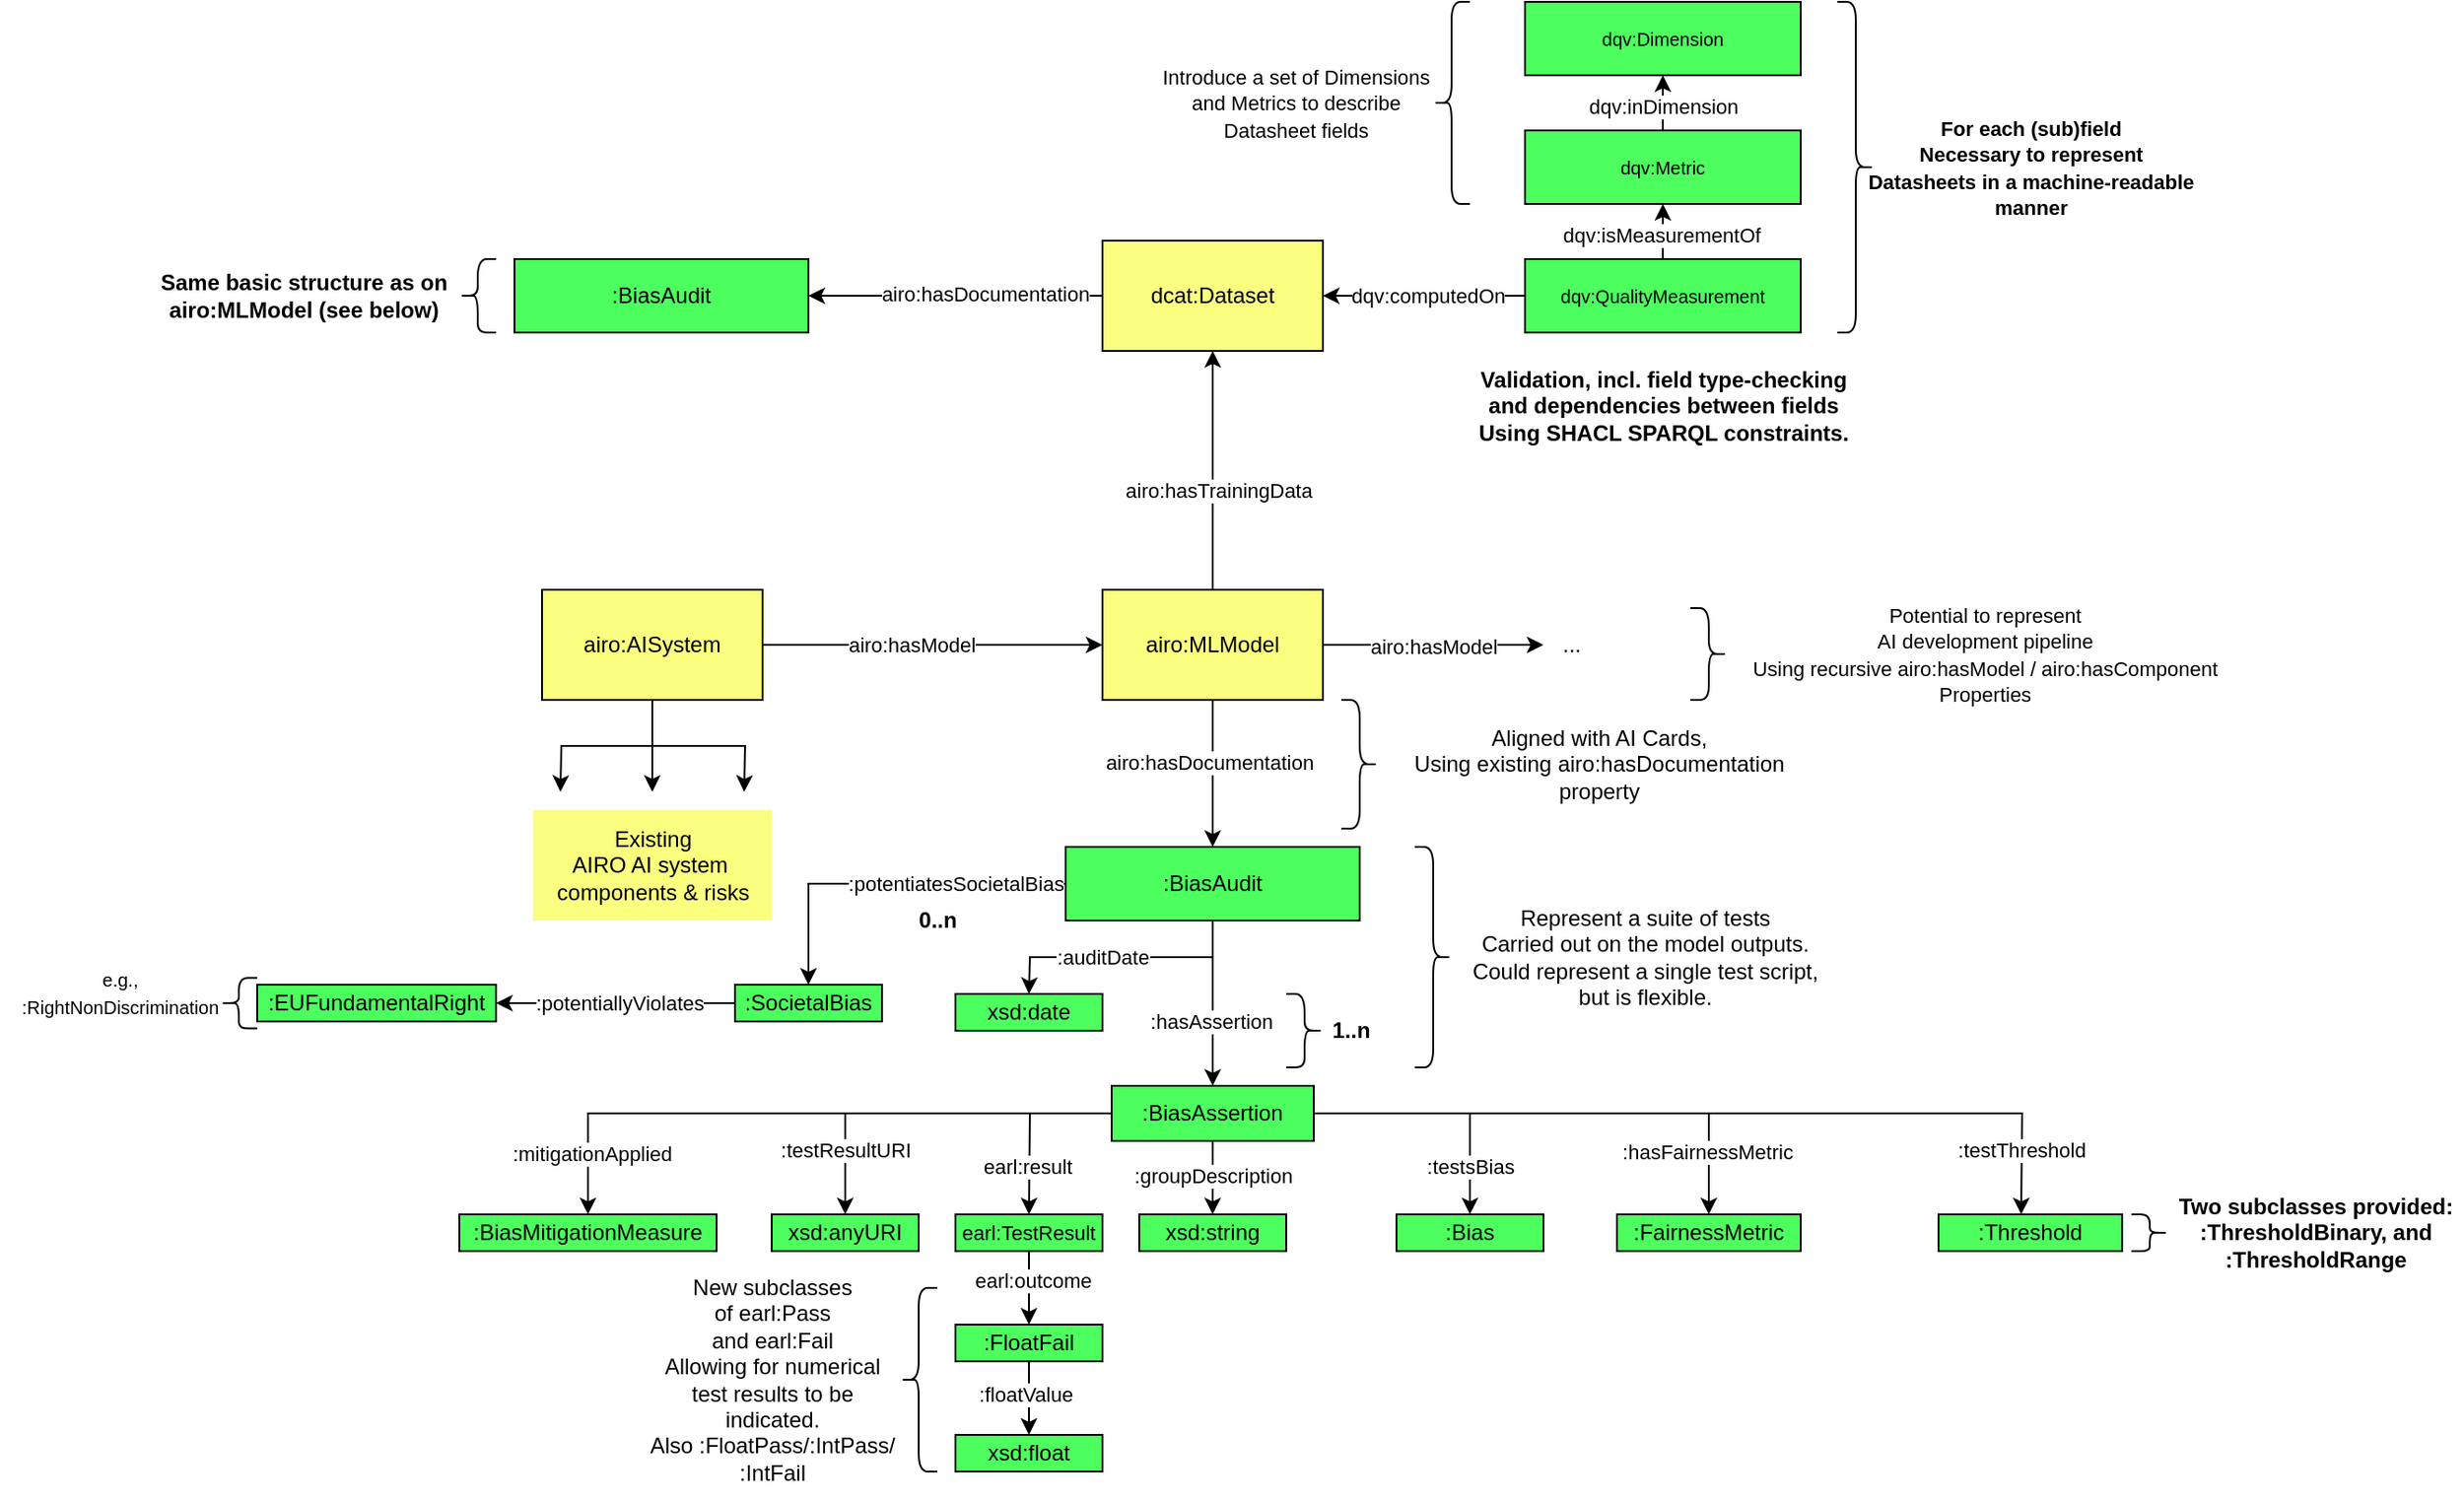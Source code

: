 <mxfile version="24.7.1" type="device">
  <diagram name="Page-1" id="L6ueVR1rmZ4OTloRVOAJ">
    <mxGraphModel dx="1776" dy="2029" grid="1" gridSize="10" guides="1" tooltips="1" connect="1" arrows="1" fold="1" page="1" pageScale="1" pageWidth="850" pageHeight="1100" math="0" shadow="0">
      <root>
        <mxCell id="0" />
        <mxCell id="1" parent="0" />
        <mxCell id="q35TZ0qUf0RJZbmUq1Yi-2" style="edgeStyle=orthogonalEdgeStyle;rounded=0;orthogonalLoop=1;jettySize=auto;html=1;entryX=0.5;entryY=1;entryDx=0;entryDy=0;" edge="1" parent="1" source="q35TZ0qUf0RJZbmUq1Yi-1" target="q35TZ0qUf0RJZbmUq1Yi-4">
          <mxGeometry relative="1" as="geometry">
            <mxPoint x="380" y="240" as="targetPoint" />
          </mxGeometry>
        </mxCell>
        <mxCell id="q35TZ0qUf0RJZbmUq1Yi-3" value="airo:hasTrainingData" style="edgeLabel;html=1;align=center;verticalAlign=middle;resizable=0;points=[];" vertex="1" connectable="0" parent="q35TZ0qUf0RJZbmUq1Yi-2">
          <mxGeometry x="-0.173" y="-3" relative="1" as="geometry">
            <mxPoint as="offset" />
          </mxGeometry>
        </mxCell>
        <mxCell id="q35TZ0qUf0RJZbmUq1Yi-28" style="edgeStyle=orthogonalEdgeStyle;rounded=0;orthogonalLoop=1;jettySize=auto;html=1;exitX=0.5;exitY=1;exitDx=0;exitDy=0;" edge="1" parent="1" source="q35TZ0qUf0RJZbmUq1Yi-1">
          <mxGeometry relative="1" as="geometry">
            <mxPoint x="380" y="440" as="targetPoint" />
          </mxGeometry>
        </mxCell>
        <mxCell id="q35TZ0qUf0RJZbmUq1Yi-32" value="airo:hasDocumentation" style="edgeLabel;html=1;align=center;verticalAlign=middle;resizable=0;points=[];" vertex="1" connectable="0" parent="q35TZ0qUf0RJZbmUq1Yi-28">
          <mxGeometry x="-0.164" y="-2" relative="1" as="geometry">
            <mxPoint as="offset" />
          </mxGeometry>
        </mxCell>
        <mxCell id="q35TZ0qUf0RJZbmUq1Yi-74" style="edgeStyle=orthogonalEdgeStyle;rounded=0;orthogonalLoop=1;jettySize=auto;html=1;exitX=1;exitY=0.5;exitDx=0;exitDy=0;" edge="1" parent="1" source="q35TZ0qUf0RJZbmUq1Yi-1">
          <mxGeometry relative="1" as="geometry">
            <mxPoint x="560" y="330" as="targetPoint" />
          </mxGeometry>
        </mxCell>
        <mxCell id="q35TZ0qUf0RJZbmUq1Yi-75" value="airo:hasModel" style="edgeLabel;html=1;align=center;verticalAlign=middle;resizable=0;points=[];" vertex="1" connectable="0" parent="q35TZ0qUf0RJZbmUq1Yi-74">
          <mxGeometry x="0.22" y="-2" relative="1" as="geometry">
            <mxPoint x="-13" y="-2" as="offset" />
          </mxGeometry>
        </mxCell>
        <mxCell id="q35TZ0qUf0RJZbmUq1Yi-1" value="airo:MLModel" style="rounded=0;whiteSpace=wrap;html=1;fillColor=#FBFF80;" vertex="1" parent="1">
          <mxGeometry x="320" y="300" width="120" height="60" as="geometry" />
        </mxCell>
        <mxCell id="q35TZ0qUf0RJZbmUq1Yi-33" style="edgeStyle=orthogonalEdgeStyle;rounded=0;orthogonalLoop=1;jettySize=auto;html=1;" edge="1" parent="1" source="q35TZ0qUf0RJZbmUq1Yi-4">
          <mxGeometry relative="1" as="geometry">
            <mxPoint x="160" y="140" as="targetPoint" />
          </mxGeometry>
        </mxCell>
        <mxCell id="q35TZ0qUf0RJZbmUq1Yi-35" value="airo:hasDocumentation" style="edgeLabel;html=1;align=center;verticalAlign=middle;resizable=0;points=[];" vertex="1" connectable="0" parent="q35TZ0qUf0RJZbmUq1Yi-33">
          <mxGeometry x="-0.199" y="-1" relative="1" as="geometry">
            <mxPoint as="offset" />
          </mxGeometry>
        </mxCell>
        <mxCell id="q35TZ0qUf0RJZbmUq1Yi-4" value="dcat:Dataset" style="rounded=0;whiteSpace=wrap;html=1;fillColor=#FBFF80;" vertex="1" parent="1">
          <mxGeometry x="320" y="110" width="120" height="60" as="geometry" />
        </mxCell>
        <mxCell id="q35TZ0qUf0RJZbmUq1Yi-8" style="edgeStyle=orthogonalEdgeStyle;rounded=0;orthogonalLoop=1;jettySize=auto;html=1;entryX=0;entryY=0.5;entryDx=0;entryDy=0;" edge="1" parent="1" source="q35TZ0qUf0RJZbmUq1Yi-7" target="q35TZ0qUf0RJZbmUq1Yi-1">
          <mxGeometry relative="1" as="geometry" />
        </mxCell>
        <mxCell id="q35TZ0qUf0RJZbmUq1Yi-13" value="airo:hasModel" style="edgeLabel;html=1;align=center;verticalAlign=middle;resizable=0;points=[];" vertex="1" connectable="0" parent="q35TZ0qUf0RJZbmUq1Yi-8">
          <mxGeometry x="-0.124" y="-1" relative="1" as="geometry">
            <mxPoint y="-1" as="offset" />
          </mxGeometry>
        </mxCell>
        <mxCell id="q35TZ0qUf0RJZbmUq1Yi-9" style="edgeStyle=orthogonalEdgeStyle;rounded=0;orthogonalLoop=1;jettySize=auto;html=1;" edge="1" parent="1" source="q35TZ0qUf0RJZbmUq1Yi-7">
          <mxGeometry relative="1" as="geometry">
            <mxPoint x="75" y="410" as="targetPoint" />
          </mxGeometry>
        </mxCell>
        <mxCell id="q35TZ0qUf0RJZbmUq1Yi-10" style="edgeStyle=orthogonalEdgeStyle;rounded=0;orthogonalLoop=1;jettySize=auto;html=1;exitX=0.5;exitY=1;exitDx=0;exitDy=0;" edge="1" parent="1" source="q35TZ0qUf0RJZbmUq1Yi-7">
          <mxGeometry relative="1" as="geometry">
            <mxPoint x="25" y="410" as="targetPoint" />
          </mxGeometry>
        </mxCell>
        <mxCell id="q35TZ0qUf0RJZbmUq1Yi-30" style="edgeStyle=orthogonalEdgeStyle;rounded=0;orthogonalLoop=1;jettySize=auto;html=1;exitX=0.5;exitY=1;exitDx=0;exitDy=0;" edge="1" parent="1" source="q35TZ0qUf0RJZbmUq1Yi-7">
          <mxGeometry relative="1" as="geometry">
            <mxPoint x="125.0" y="410" as="targetPoint" />
          </mxGeometry>
        </mxCell>
        <mxCell id="q35TZ0qUf0RJZbmUq1Yi-7" value="airo:AISystem" style="rounded=0;whiteSpace=wrap;html=1;fillColor=#FBFF80;" vertex="1" parent="1">
          <mxGeometry x="15" y="300" width="120" height="60" as="geometry" />
        </mxCell>
        <mxCell id="q35TZ0qUf0RJZbmUq1Yi-12" value="Existing&lt;br&gt;&lt;div&gt;AIRO AI system&amp;nbsp;&lt;/div&gt;components &amp;amp; risks" style="text;html=1;align=center;verticalAlign=middle;resizable=0;points=[];autosize=1;strokeColor=none;fillColor=#FBFF80;" vertex="1" parent="1">
          <mxGeometry x="10" y="420" width="130" height="60" as="geometry" />
        </mxCell>
        <mxCell id="q35TZ0qUf0RJZbmUq1Yi-15" style="edgeStyle=orthogonalEdgeStyle;rounded=0;orthogonalLoop=1;jettySize=auto;html=1;exitX=0;exitY=0.5;exitDx=0;exitDy=0;entryX=1;entryY=0.5;entryDx=0;entryDy=0;" edge="1" parent="1" source="q35TZ0qUf0RJZbmUq1Yi-14" target="q35TZ0qUf0RJZbmUq1Yi-4">
          <mxGeometry relative="1" as="geometry" />
        </mxCell>
        <mxCell id="q35TZ0qUf0RJZbmUq1Yi-16" value="dqv:computedOn" style="edgeLabel;html=1;align=center;verticalAlign=middle;resizable=0;points=[];fontStyle=0" vertex="1" connectable="0" parent="q35TZ0qUf0RJZbmUq1Yi-15">
          <mxGeometry x="-0.033" y="4" relative="1" as="geometry">
            <mxPoint y="-4" as="offset" />
          </mxGeometry>
        </mxCell>
        <mxCell id="q35TZ0qUf0RJZbmUq1Yi-18" style="edgeStyle=orthogonalEdgeStyle;rounded=0;orthogonalLoop=1;jettySize=auto;html=1;exitX=0.5;exitY=0;exitDx=0;exitDy=0;entryX=0.5;entryY=1;entryDx=0;entryDy=0;" edge="1" parent="1" source="q35TZ0qUf0RJZbmUq1Yi-14" target="q35TZ0qUf0RJZbmUq1Yi-17">
          <mxGeometry relative="1" as="geometry" />
        </mxCell>
        <mxCell id="q35TZ0qUf0RJZbmUq1Yi-19" value="dqv:isMeasurementOf" style="edgeLabel;html=1;align=center;verticalAlign=middle;resizable=0;points=[];fontStyle=0" vertex="1" connectable="0" parent="q35TZ0qUf0RJZbmUq1Yi-18">
          <mxGeometry x="-0.092" y="1" relative="1" as="geometry">
            <mxPoint as="offset" />
          </mxGeometry>
        </mxCell>
        <mxCell id="q35TZ0qUf0RJZbmUq1Yi-14" value="&lt;font style=&quot;font-size: 10px;&quot;&gt;dqv:QualityMeasurement&lt;/font&gt;" style="rounded=0;whiteSpace=wrap;html=1;fillColor=#4DFF5E;" vertex="1" parent="1">
          <mxGeometry x="550" y="120" width="150" height="40" as="geometry" />
        </mxCell>
        <mxCell id="q35TZ0qUf0RJZbmUq1Yi-20" style="edgeStyle=orthogonalEdgeStyle;rounded=0;orthogonalLoop=1;jettySize=auto;html=1;exitX=0.5;exitY=0;exitDx=0;exitDy=0;entryX=0.5;entryY=1;entryDx=0;entryDy=0;" edge="1" parent="1" source="q35TZ0qUf0RJZbmUq1Yi-17" target="q35TZ0qUf0RJZbmUq1Yi-21">
          <mxGeometry relative="1" as="geometry">
            <mxPoint x="625.069" y="30" as="targetPoint" />
          </mxGeometry>
        </mxCell>
        <mxCell id="q35TZ0qUf0RJZbmUq1Yi-22" value="dqv:inDimension" style="edgeLabel;html=1;align=center;verticalAlign=middle;resizable=0;points=[];fontStyle=0" vertex="1" connectable="0" parent="q35TZ0qUf0RJZbmUq1Yi-20">
          <mxGeometry x="-0.115" relative="1" as="geometry">
            <mxPoint as="offset" />
          </mxGeometry>
        </mxCell>
        <mxCell id="q35TZ0qUf0RJZbmUq1Yi-17" value="&lt;font style=&quot;font-size: 10px;&quot;&gt;dqv:Metric&lt;/font&gt;" style="rounded=0;whiteSpace=wrap;html=1;fillColor=#4DFF5E;" vertex="1" parent="1">
          <mxGeometry x="550" y="50" width="150" height="40" as="geometry" />
        </mxCell>
        <mxCell id="q35TZ0qUf0RJZbmUq1Yi-21" value="&lt;font style=&quot;font-size: 10px;&quot;&gt;dqv:Dimension&lt;/font&gt;" style="rounded=0;whiteSpace=wrap;html=1;fillColor=#4DFF5E;" vertex="1" parent="1">
          <mxGeometry x="550" y="-20" width="150" height="40" as="geometry" />
        </mxCell>
        <mxCell id="q35TZ0qUf0RJZbmUq1Yi-23" value="" style="shape=curlyBracket;whiteSpace=wrap;html=1;rounded=1;flipH=1;labelPosition=right;verticalLabelPosition=middle;align=left;verticalAlign=middle;" vertex="1" parent="1">
          <mxGeometry x="720" y="-20" width="20" height="180" as="geometry" />
        </mxCell>
        <mxCell id="q35TZ0qUf0RJZbmUq1Yi-24" value="&lt;div&gt;&lt;b&gt;&lt;font style=&quot;font-size: 11px;&quot;&gt;For each (sub)field&lt;/font&gt;&lt;/b&gt;&lt;/div&gt;&lt;div&gt;&lt;b&gt;&lt;font style=&quot;font-size: 11px;&quot;&gt;Necessary to represent&lt;/font&gt;&lt;/b&gt;&lt;/div&gt;&lt;div&gt;&lt;b&gt;&lt;font style=&quot;font-size: 11px;&quot;&gt;Datasheets in a machine-readable&lt;/font&gt;&lt;/b&gt;&lt;/div&gt;&lt;div&gt;&lt;b&gt;&lt;font style=&quot;font-size: 11px;&quot;&gt;manner&lt;/font&gt;&lt;/b&gt;&lt;br&gt;&lt;/div&gt;" style="text;html=1;align=center;verticalAlign=middle;resizable=0;points=[];autosize=1;strokeColor=none;fillColor=none;" vertex="1" parent="1">
          <mxGeometry x="725" y="35" width="200" height="70" as="geometry" />
        </mxCell>
        <mxCell id="q35TZ0qUf0RJZbmUq1Yi-25" value="" style="shape=curlyBracket;whiteSpace=wrap;html=1;rounded=1;labelPosition=left;verticalLabelPosition=middle;align=right;verticalAlign=middle;" vertex="1" parent="1">
          <mxGeometry x="500" y="-20" width="20" height="110" as="geometry" />
        </mxCell>
        <mxCell id="q35TZ0qUf0RJZbmUq1Yi-26" value="&lt;div&gt;&lt;font style=&quot;font-size: 11px;&quot;&gt;Introduce a set of Dimensions&lt;/font&gt;&lt;/div&gt;&lt;div&gt;&lt;font style=&quot;font-size: 11px;&quot;&gt;and Metrics to describe&lt;/font&gt;&lt;/div&gt;&lt;div&gt;&lt;font style=&quot;font-size: 11px;&quot;&gt;Datasheet fields&lt;/font&gt;&lt;br&gt;&lt;/div&gt;" style="text;html=1;align=center;verticalAlign=middle;resizable=0;points=[];autosize=1;strokeColor=none;fillColor=none;" vertex="1" parent="1">
          <mxGeometry x="340" y="5" width="170" height="60" as="geometry" />
        </mxCell>
        <mxCell id="q35TZ0qUf0RJZbmUq1Yi-27" value="&lt;div&gt;Validation, incl. field type-checking&lt;/div&gt;&lt;div&gt;and dependencies between fields&lt;/div&gt;&lt;div&gt;Using SHACL SPARQL constraints.&lt;br&gt;&lt;/div&gt;" style="text;html=1;align=center;verticalAlign=middle;resizable=0;points=[];autosize=1;strokeColor=none;fillColor=none;fontStyle=1" vertex="1" parent="1">
          <mxGeometry x="520" y="170" width="210" height="60" as="geometry" />
        </mxCell>
        <mxCell id="q35TZ0qUf0RJZbmUq1Yi-41" style="edgeStyle=orthogonalEdgeStyle;rounded=0;orthogonalLoop=1;jettySize=auto;html=1;exitX=0.5;exitY=1;exitDx=0;exitDy=0;entryX=0.5;entryY=0;entryDx=0;entryDy=0;" edge="1" parent="1" source="q35TZ0qUf0RJZbmUq1Yi-36" target="q35TZ0qUf0RJZbmUq1Yi-47">
          <mxGeometry relative="1" as="geometry">
            <mxPoint x="380" y="560" as="targetPoint" />
          </mxGeometry>
        </mxCell>
        <mxCell id="q35TZ0qUf0RJZbmUq1Yi-46" value=":hasAssertion" style="edgeLabel;html=1;align=center;verticalAlign=middle;resizable=0;points=[];fontStyle=0" vertex="1" connectable="0" parent="q35TZ0qUf0RJZbmUq1Yi-41">
          <mxGeometry x="0.222" y="-1" relative="1" as="geometry">
            <mxPoint as="offset" />
          </mxGeometry>
        </mxCell>
        <mxCell id="q35TZ0qUf0RJZbmUq1Yi-43" style="edgeStyle=orthogonalEdgeStyle;rounded=0;orthogonalLoop=1;jettySize=auto;html=1;exitX=0.5;exitY=1;exitDx=0;exitDy=0;" edge="1" parent="1" source="q35TZ0qUf0RJZbmUq1Yi-36">
          <mxGeometry relative="1" as="geometry">
            <mxPoint x="280" y="520" as="targetPoint" />
          </mxGeometry>
        </mxCell>
        <mxCell id="q35TZ0qUf0RJZbmUq1Yi-44" value=":auditDate" style="edgeLabel;html=1;align=center;verticalAlign=middle;resizable=0;points=[];fillColor=#4DFF5E;fontStyle=0" vertex="1" connectable="0" parent="q35TZ0qUf0RJZbmUq1Yi-43">
          <mxGeometry x="0.29" y="1" relative="1" as="geometry">
            <mxPoint x="10" y="-1" as="offset" />
          </mxGeometry>
        </mxCell>
        <mxCell id="q35TZ0qUf0RJZbmUq1Yi-105" style="edgeStyle=orthogonalEdgeStyle;rounded=0;orthogonalLoop=1;jettySize=auto;html=1;exitX=0;exitY=0.5;exitDx=0;exitDy=0;entryX=0.5;entryY=0;entryDx=0;entryDy=0;" edge="1" parent="1" source="q35TZ0qUf0RJZbmUq1Yi-36" target="q35TZ0qUf0RJZbmUq1Yi-107">
          <mxGeometry relative="1" as="geometry">
            <mxPoint x="160" y="510" as="targetPoint" />
          </mxGeometry>
        </mxCell>
        <mxCell id="q35TZ0qUf0RJZbmUq1Yi-106" value=":potentiatesSocietalBias" style="edgeLabel;html=1;align=center;verticalAlign=middle;resizable=0;points=[];" vertex="1" connectable="0" parent="q35TZ0qUf0RJZbmUq1Yi-105">
          <mxGeometry x="-0.198" y="-3" relative="1" as="geometry">
            <mxPoint x="18" y="3" as="offset" />
          </mxGeometry>
        </mxCell>
        <mxCell id="q35TZ0qUf0RJZbmUq1Yi-36" value=":BiasAudit" style="rounded=0;whiteSpace=wrap;html=1;fillColor=#4DFF5E;" vertex="1" parent="1">
          <mxGeometry x="300" y="440" width="160" height="40" as="geometry" />
        </mxCell>
        <mxCell id="q35TZ0qUf0RJZbmUq1Yi-37" value=":BiasAudit" style="rounded=0;whiteSpace=wrap;html=1;fillColor=#4DFF5E;" vertex="1" parent="1">
          <mxGeometry y="120" width="160" height="40" as="geometry" />
        </mxCell>
        <mxCell id="q35TZ0qUf0RJZbmUq1Yi-38" value="" style="shape=curlyBracket;whiteSpace=wrap;html=1;rounded=1;flipH=1;labelPosition=right;verticalLabelPosition=middle;align=left;verticalAlign=middle;" vertex="1" parent="1">
          <mxGeometry x="490" y="440" width="20" height="120" as="geometry" />
        </mxCell>
        <mxCell id="q35TZ0qUf0RJZbmUq1Yi-39" value="&lt;div&gt;Represent a suite of tests&lt;/div&gt;&lt;div&gt;Carried out on the model outputs.&lt;/div&gt;&lt;div&gt;Could represent a single test script,&lt;/div&gt;&lt;div&gt;but is flexible.&lt;br&gt;&lt;/div&gt;" style="text;html=1;align=center;verticalAlign=middle;resizable=0;points=[];autosize=1;strokeColor=none;fillColor=none;" vertex="1" parent="1">
          <mxGeometry x="510" y="465" width="210" height="70" as="geometry" />
        </mxCell>
        <mxCell id="q35TZ0qUf0RJZbmUq1Yi-45" value="xsd:date" style="rounded=0;whiteSpace=wrap;html=1;fillColor=#4DFF5E;" vertex="1" parent="1">
          <mxGeometry x="240" y="520" width="80" height="20" as="geometry" />
        </mxCell>
        <mxCell id="q35TZ0qUf0RJZbmUq1Yi-51" style="edgeStyle=orthogonalEdgeStyle;rounded=0;orthogonalLoop=1;jettySize=auto;html=1;exitX=0.5;exitY=1;exitDx=0;exitDy=0;" edge="1" parent="1" source="q35TZ0qUf0RJZbmUq1Yi-47">
          <mxGeometry relative="1" as="geometry">
            <mxPoint x="379.966" y="640" as="targetPoint" />
          </mxGeometry>
        </mxCell>
        <mxCell id="q35TZ0qUf0RJZbmUq1Yi-52" value=":groupDescription" style="edgeLabel;html=1;align=center;verticalAlign=middle;resizable=0;points=[];" vertex="1" connectable="0" parent="q35TZ0qUf0RJZbmUq1Yi-51">
          <mxGeometry x="-0.09" relative="1" as="geometry">
            <mxPoint as="offset" />
          </mxGeometry>
        </mxCell>
        <mxCell id="q35TZ0qUf0RJZbmUq1Yi-55" style="edgeStyle=orthogonalEdgeStyle;rounded=0;orthogonalLoop=1;jettySize=auto;html=1;entryX=0.5;entryY=0;entryDx=0;entryDy=0;" edge="1" parent="1" source="q35TZ0qUf0RJZbmUq1Yi-47" target="q35TZ0qUf0RJZbmUq1Yi-59">
          <mxGeometry relative="1" as="geometry">
            <mxPoint x="480.0" y="640" as="targetPoint" />
          </mxGeometry>
        </mxCell>
        <mxCell id="q35TZ0qUf0RJZbmUq1Yi-56" value=":testsBias" style="edgeLabel;html=1;align=center;verticalAlign=middle;resizable=0;points=[];" vertex="1" connectable="0" parent="q35TZ0qUf0RJZbmUq1Yi-55">
          <mxGeometry x="0.311" y="-2" relative="1" as="geometry">
            <mxPoint x="2" y="22" as="offset" />
          </mxGeometry>
        </mxCell>
        <mxCell id="q35TZ0qUf0RJZbmUq1Yi-62" style="edgeStyle=orthogonalEdgeStyle;rounded=0;orthogonalLoop=1;jettySize=auto;html=1;exitX=0;exitY=0.5;exitDx=0;exitDy=0;" edge="1" parent="1" source="q35TZ0qUf0RJZbmUq1Yi-47">
          <mxGeometry relative="1" as="geometry">
            <mxPoint x="280" y="640" as="targetPoint" />
          </mxGeometry>
        </mxCell>
        <mxCell id="q35TZ0qUf0RJZbmUq1Yi-63" value="earl:result" style="edgeLabel;html=1;align=center;verticalAlign=middle;resizable=0;points=[];" vertex="1" connectable="0" parent="q35TZ0qUf0RJZbmUq1Yi-62">
          <mxGeometry x="0.47" y="-1" relative="1" as="geometry">
            <mxPoint as="offset" />
          </mxGeometry>
        </mxCell>
        <mxCell id="q35TZ0qUf0RJZbmUq1Yi-68" style="edgeStyle=orthogonalEdgeStyle;rounded=0;orthogonalLoop=1;jettySize=auto;html=1;exitX=0;exitY=0.5;exitDx=0;exitDy=0;entryX=0.5;entryY=0;entryDx=0;entryDy=0;" edge="1" parent="1" source="q35TZ0qUf0RJZbmUq1Yi-47" target="q35TZ0qUf0RJZbmUq1Yi-70">
          <mxGeometry relative="1" as="geometry">
            <mxPoint x="180" y="620" as="targetPoint" />
          </mxGeometry>
        </mxCell>
        <mxCell id="q35TZ0qUf0RJZbmUq1Yi-69" value=":testResultURI" style="edgeLabel;html=1;align=center;verticalAlign=middle;resizable=0;points=[];" vertex="1" connectable="0" parent="q35TZ0qUf0RJZbmUq1Yi-68">
          <mxGeometry x="0.393" y="2" relative="1" as="geometry">
            <mxPoint x="-6" y="18" as="offset" />
          </mxGeometry>
        </mxCell>
        <mxCell id="q35TZ0qUf0RJZbmUq1Yi-84" style="edgeStyle=orthogonalEdgeStyle;rounded=0;orthogonalLoop=1;jettySize=auto;html=1;exitX=1;exitY=0.5;exitDx=0;exitDy=0;entryX=0.5;entryY=0;entryDx=0;entryDy=0;" edge="1" parent="1" source="q35TZ0qUf0RJZbmUq1Yi-47" target="q35TZ0qUf0RJZbmUq1Yi-85">
          <mxGeometry relative="1" as="geometry">
            <mxPoint x="640" y="585" as="targetPoint" />
          </mxGeometry>
        </mxCell>
        <mxCell id="q35TZ0qUf0RJZbmUq1Yi-86" value=":hasFairnessMetric" style="edgeLabel;html=1;align=center;verticalAlign=middle;resizable=0;points=[];" vertex="1" connectable="0" parent="q35TZ0qUf0RJZbmUq1Yi-84">
          <mxGeometry x="0.748" y="-1" relative="1" as="geometry">
            <mxPoint as="offset" />
          </mxGeometry>
        </mxCell>
        <mxCell id="q35TZ0qUf0RJZbmUq1Yi-97" style="edgeStyle=orthogonalEdgeStyle;rounded=0;orthogonalLoop=1;jettySize=auto;html=1;entryX=0.5;entryY=0;entryDx=0;entryDy=0;" edge="1" parent="1" source="q35TZ0qUf0RJZbmUq1Yi-47" target="q35TZ0qUf0RJZbmUq1Yi-98">
          <mxGeometry relative="1" as="geometry">
            <mxPoint x="50" y="630" as="targetPoint" />
          </mxGeometry>
        </mxCell>
        <mxCell id="q35TZ0qUf0RJZbmUq1Yi-99" value=":mitigationApplied" style="edgeLabel;html=1;align=center;verticalAlign=middle;resizable=0;points=[];" vertex="1" connectable="0" parent="q35TZ0qUf0RJZbmUq1Yi-97">
          <mxGeometry x="0.806" y="2" relative="1" as="geometry">
            <mxPoint as="offset" />
          </mxGeometry>
        </mxCell>
        <mxCell id="q35TZ0qUf0RJZbmUq1Yi-100" style="edgeStyle=orthogonalEdgeStyle;rounded=0;orthogonalLoop=1;jettySize=auto;html=1;" edge="1" parent="1" source="q35TZ0qUf0RJZbmUq1Yi-47">
          <mxGeometry relative="1" as="geometry">
            <mxPoint x="820" y="640" as="targetPoint" />
          </mxGeometry>
        </mxCell>
        <mxCell id="q35TZ0qUf0RJZbmUq1Yi-101" value=":testThreshold" style="edgeLabel;html=1;align=center;verticalAlign=middle;resizable=0;points=[];" vertex="1" connectable="0" parent="q35TZ0qUf0RJZbmUq1Yi-100">
          <mxGeometry x="0.842" y="-1" relative="1" as="geometry">
            <mxPoint as="offset" />
          </mxGeometry>
        </mxCell>
        <mxCell id="q35TZ0qUf0RJZbmUq1Yi-47" value=":BiasAssertion" style="rounded=0;whiteSpace=wrap;html=1;fillColor=#4DFF5E;" vertex="1" parent="1">
          <mxGeometry x="325" y="570" width="110" height="30" as="geometry" />
        </mxCell>
        <mxCell id="q35TZ0qUf0RJZbmUq1Yi-54" value="xsd:string" style="rounded=0;whiteSpace=wrap;html=1;fillColor=#4DFF5E;" vertex="1" parent="1">
          <mxGeometry x="340" y="640" width="80" height="20" as="geometry" />
        </mxCell>
        <mxCell id="q35TZ0qUf0RJZbmUq1Yi-59" value=":Bias" style="rounded=0;whiteSpace=wrap;html=1;fillColor=#4DFF5E;" vertex="1" parent="1">
          <mxGeometry x="480" y="640" width="80" height="20" as="geometry" />
        </mxCell>
        <mxCell id="q35TZ0qUf0RJZbmUq1Yi-65" style="edgeStyle=orthogonalEdgeStyle;rounded=0;orthogonalLoop=1;jettySize=auto;html=1;" edge="1" parent="1" source="q35TZ0qUf0RJZbmUq1Yi-64">
          <mxGeometry relative="1" as="geometry">
            <mxPoint x="280" y="700" as="targetPoint" />
          </mxGeometry>
        </mxCell>
        <mxCell id="q35TZ0qUf0RJZbmUq1Yi-66" value="earl:outcome" style="edgeLabel;html=1;align=center;verticalAlign=middle;resizable=0;points=[];" vertex="1" connectable="0" parent="q35TZ0qUf0RJZbmUq1Yi-65">
          <mxGeometry x="-0.225" y="2" relative="1" as="geometry">
            <mxPoint as="offset" />
          </mxGeometry>
        </mxCell>
        <mxCell id="q35TZ0qUf0RJZbmUq1Yi-64" value="&lt;font style=&quot;font-size: 11px;&quot;&gt;earl:TestResult&lt;/font&gt;" style="rounded=0;whiteSpace=wrap;html=1;fillColor=#4DFF5E;" vertex="1" parent="1">
          <mxGeometry x="240" y="640" width="80" height="20" as="geometry" />
        </mxCell>
        <mxCell id="q35TZ0qUf0RJZbmUq1Yi-70" value="xsd:anyURI" style="rounded=0;whiteSpace=wrap;html=1;fillColor=#4DFF5E;" vertex="1" parent="1">
          <mxGeometry x="140" y="640" width="80" height="20" as="geometry" />
        </mxCell>
        <mxCell id="q35TZ0qUf0RJZbmUq1Yi-71" value="" style="shape=curlyBracket;whiteSpace=wrap;html=1;rounded=1;labelPosition=left;verticalLabelPosition=middle;align=right;verticalAlign=middle;" vertex="1" parent="1">
          <mxGeometry x="210" y="680" width="20" height="100" as="geometry" />
        </mxCell>
        <mxCell id="q35TZ0qUf0RJZbmUq1Yi-72" value="" style="shape=curlyBracket;whiteSpace=wrap;html=1;rounded=1;labelPosition=left;verticalLabelPosition=middle;align=right;verticalAlign=middle;" vertex="1" parent="1">
          <mxGeometry x="-30" y="120" width="20" height="40" as="geometry" />
        </mxCell>
        <mxCell id="q35TZ0qUf0RJZbmUq1Yi-73" value="&lt;div&gt;Same basic structure as on&lt;/div&gt;&lt;div&gt;airo:MLModel (see below)&lt;br&gt;&lt;/div&gt;" style="text;html=1;align=center;verticalAlign=middle;resizable=0;points=[];autosize=1;strokeColor=none;fillColor=none;fontStyle=1" vertex="1" parent="1">
          <mxGeometry x="-200" y="120" width="170" height="40" as="geometry" />
        </mxCell>
        <mxCell id="q35TZ0qUf0RJZbmUq1Yi-76" value="..." style="text;html=1;align=center;verticalAlign=middle;resizable=0;points=[];autosize=1;strokeColor=none;fillColor=none;" vertex="1" parent="1">
          <mxGeometry x="560" y="315" width="30" height="30" as="geometry" />
        </mxCell>
        <mxCell id="q35TZ0qUf0RJZbmUq1Yi-78" style="edgeStyle=orthogonalEdgeStyle;rounded=0;orthogonalLoop=1;jettySize=auto;html=1;" edge="1" parent="1" source="q35TZ0qUf0RJZbmUq1Yi-77">
          <mxGeometry relative="1" as="geometry">
            <mxPoint x="280" y="760" as="targetPoint" />
          </mxGeometry>
        </mxCell>
        <mxCell id="q35TZ0qUf0RJZbmUq1Yi-79" value=":floatValue" style="edgeLabel;html=1;align=center;verticalAlign=middle;resizable=0;points=[];" vertex="1" connectable="0" parent="q35TZ0qUf0RJZbmUq1Yi-78">
          <mxGeometry x="-0.111" y="-2" relative="1" as="geometry">
            <mxPoint as="offset" />
          </mxGeometry>
        </mxCell>
        <mxCell id="q35TZ0qUf0RJZbmUq1Yi-77" value=":FloatFail" style="rounded=0;whiteSpace=wrap;html=1;fillColor=#4DFF5E;" vertex="1" parent="1">
          <mxGeometry x="240" y="700" width="80" height="20" as="geometry" />
        </mxCell>
        <mxCell id="q35TZ0qUf0RJZbmUq1Yi-80" value="xsd:float" style="rounded=0;whiteSpace=wrap;html=1;fillColor=#4DFF5E;" vertex="1" parent="1">
          <mxGeometry x="240" y="760" width="80" height="20" as="geometry" />
        </mxCell>
        <mxCell id="q35TZ0qUf0RJZbmUq1Yi-81" value="&lt;div&gt;New subclasses&lt;/div&gt;&lt;div&gt;of earl:Pass&lt;/div&gt;&lt;div&gt;and earl:Fail&lt;/div&gt;&lt;div&gt;Allowing for numerical&lt;/div&gt;&lt;div&gt;test results to be&lt;/div&gt;&lt;div&gt;indicated.&lt;/div&gt;&lt;div&gt;Also :FloatPass/:IntPass/&lt;/div&gt;&lt;div&gt;:IntFail&lt;br&gt;&lt;/div&gt;" style="text;html=1;align=center;verticalAlign=middle;resizable=0;points=[];autosize=1;strokeColor=none;fillColor=none;" vertex="1" parent="1">
          <mxGeometry x="60" y="665" width="160" height="130" as="geometry" />
        </mxCell>
        <mxCell id="q35TZ0qUf0RJZbmUq1Yi-82" value="" style="shape=curlyBracket;whiteSpace=wrap;html=1;rounded=1;flipH=1;labelPosition=right;verticalLabelPosition=middle;align=left;verticalAlign=middle;" vertex="1" parent="1">
          <mxGeometry x="450" y="360" width="20" height="70" as="geometry" />
        </mxCell>
        <mxCell id="q35TZ0qUf0RJZbmUq1Yi-83" value="&lt;div&gt;Aligned with AI Cards,&lt;/div&gt;&lt;div&gt;Using existing airo:hasDocumentation&lt;/div&gt;&lt;div&gt;property&lt;br&gt;&lt;/div&gt;" style="text;html=1;align=center;verticalAlign=middle;resizable=0;points=[];autosize=1;strokeColor=none;fillColor=none;" vertex="1" parent="1">
          <mxGeometry x="480" y="365" width="220" height="60" as="geometry" />
        </mxCell>
        <mxCell id="q35TZ0qUf0RJZbmUq1Yi-85" value=":FairnessMetric" style="rounded=0;whiteSpace=wrap;html=1;fillColor=#4DFF5E;" vertex="1" parent="1">
          <mxGeometry x="600" y="640" width="100" height="20" as="geometry" />
        </mxCell>
        <mxCell id="q35TZ0qUf0RJZbmUq1Yi-87" value="" style="shape=curlyBracket;whiteSpace=wrap;html=1;rounded=1;flipH=1;labelPosition=right;verticalLabelPosition=middle;align=left;verticalAlign=middle;" vertex="1" parent="1">
          <mxGeometry x="420" y="520" width="20" height="40" as="geometry" />
        </mxCell>
        <mxCell id="q35TZ0qUf0RJZbmUq1Yi-88" value="1..n" style="text;html=1;align=center;verticalAlign=middle;resizable=0;points=[];autosize=1;strokeColor=none;fillColor=none;fontStyle=1" vertex="1" parent="1">
          <mxGeometry x="435" y="525" width="40" height="30" as="geometry" />
        </mxCell>
        <mxCell id="q35TZ0qUf0RJZbmUq1Yi-98" value=":BiasMitigationMeasure" style="rounded=0;whiteSpace=wrap;html=1;fillColor=#4DFF5E;" vertex="1" parent="1">
          <mxGeometry x="-30" y="640" width="140" height="20" as="geometry" />
        </mxCell>
        <mxCell id="q35TZ0qUf0RJZbmUq1Yi-102" value=":Threshold" style="rounded=0;whiteSpace=wrap;html=1;fillColor=#4DFF5E;" vertex="1" parent="1">
          <mxGeometry x="775" y="640" width="100" height="20" as="geometry" />
        </mxCell>
        <mxCell id="q35TZ0qUf0RJZbmUq1Yi-108" style="edgeStyle=orthogonalEdgeStyle;rounded=0;orthogonalLoop=1;jettySize=auto;html=1;entryX=1;entryY=0.5;entryDx=0;entryDy=0;" edge="1" parent="1" source="q35TZ0qUf0RJZbmUq1Yi-107" target="q35TZ0qUf0RJZbmUq1Yi-110">
          <mxGeometry relative="1" as="geometry">
            <mxPoint x="20" y="525" as="targetPoint" />
          </mxGeometry>
        </mxCell>
        <mxCell id="q35TZ0qUf0RJZbmUq1Yi-109" value=":potentiallyViolates" style="edgeLabel;html=1;align=center;verticalAlign=middle;resizable=0;points=[];" vertex="1" connectable="0" parent="q35TZ0qUf0RJZbmUq1Yi-108">
          <mxGeometry x="-0.092" y="-1" relative="1" as="geometry">
            <mxPoint x="-4" y="1" as="offset" />
          </mxGeometry>
        </mxCell>
        <mxCell id="q35TZ0qUf0RJZbmUq1Yi-107" value=":SocietalBias" style="rounded=0;whiteSpace=wrap;html=1;fillColor=#4DFF5E;" vertex="1" parent="1">
          <mxGeometry x="120" y="515" width="80" height="20" as="geometry" />
        </mxCell>
        <mxCell id="q35TZ0qUf0RJZbmUq1Yi-110" value=":EUFundamentalRight" style="rounded=0;whiteSpace=wrap;html=1;fillColor=#4DFF5E;" vertex="1" parent="1">
          <mxGeometry x="-140" y="515" width="130" height="20" as="geometry" />
        </mxCell>
        <mxCell id="q35TZ0qUf0RJZbmUq1Yi-111" value="0..n" style="text;html=1;align=center;verticalAlign=middle;resizable=0;points=[];autosize=1;strokeColor=none;fillColor=none;fontStyle=1" vertex="1" parent="1">
          <mxGeometry x="210" y="465" width="40" height="30" as="geometry" />
        </mxCell>
        <mxCell id="q35TZ0qUf0RJZbmUq1Yi-112" value="" style="shape=curlyBracket;whiteSpace=wrap;html=1;rounded=1;flipH=1;labelPosition=right;verticalLabelPosition=middle;align=left;verticalAlign=middle;" vertex="1" parent="1">
          <mxGeometry x="880" y="640" width="20" height="20" as="geometry" />
        </mxCell>
        <mxCell id="q35TZ0qUf0RJZbmUq1Yi-113" value="&lt;div&gt;Two subclasses provided:&lt;/div&gt;&lt;div&gt;:ThresholdBinary, and&lt;/div&gt;&lt;div&gt;:ThresholdRange&lt;br&gt;&lt;/div&gt;" style="text;html=1;align=center;verticalAlign=middle;resizable=0;points=[];autosize=1;strokeColor=none;fillColor=none;fontStyle=1" vertex="1" parent="1">
          <mxGeometry x="900" y="620" width="160" height="60" as="geometry" />
        </mxCell>
        <mxCell id="q35TZ0qUf0RJZbmUq1Yi-115" value="&lt;div&gt;&lt;font style=&quot;font-size: 11px;&quot;&gt;Potential to represent&lt;/font&gt;&lt;/div&gt;&lt;div&gt;&lt;font style=&quot;font-size: 11px;&quot;&gt;AI development pipeline&lt;/font&gt;&lt;/div&gt;&lt;div&gt;&lt;font style=&quot;font-size: 11px;&quot;&gt;Using recursive airo:hasModel / airo:hasComponent&lt;/font&gt;&lt;/div&gt;&lt;div&gt;&lt;font style=&quot;font-size: 11px;&quot;&gt;Properties&lt;br&gt;&lt;/font&gt;&lt;/div&gt;" style="text;html=1;align=center;verticalAlign=middle;resizable=0;points=[];autosize=1;strokeColor=none;fillColor=none;" vertex="1" parent="1">
          <mxGeometry x="660" y="300" width="280" height="70" as="geometry" />
        </mxCell>
        <mxCell id="q35TZ0qUf0RJZbmUq1Yi-135" value="" style="shape=curlyBracket;whiteSpace=wrap;html=1;rounded=1;flipH=1;labelPosition=right;verticalLabelPosition=middle;align=left;verticalAlign=middle;" vertex="1" parent="1">
          <mxGeometry x="640" y="310" width="20" height="50" as="geometry" />
        </mxCell>
        <mxCell id="q35TZ0qUf0RJZbmUq1Yi-137" value="" style="shape=curlyBracket;whiteSpace=wrap;html=1;rounded=1;labelPosition=left;verticalLabelPosition=middle;align=right;verticalAlign=middle;" vertex="1" parent="1">
          <mxGeometry x="-160" y="511.25" width="20" height="27.5" as="geometry" />
        </mxCell>
        <mxCell id="q35TZ0qUf0RJZbmUq1Yi-138" value="&lt;div&gt;&lt;font style=&quot;font-size: 10px;&quot;&gt;e.g.,&lt;/font&gt;&lt;/div&gt;&lt;div&gt;&lt;font style=&quot;font-size: 10px;&quot;&gt;:Right&lt;/font&gt;&lt;font style=&quot;font-size: 10px;&quot;&gt;NonDiscrimination&lt;/font&gt;&lt;/div&gt;" style="text;html=1;align=center;verticalAlign=middle;resizable=0;points=[];autosize=1;strokeColor=none;fillColor=none;" vertex="1" parent="1">
          <mxGeometry x="-280" y="498.75" width="130" height="40" as="geometry" />
        </mxCell>
      </root>
    </mxGraphModel>
  </diagram>
</mxfile>
